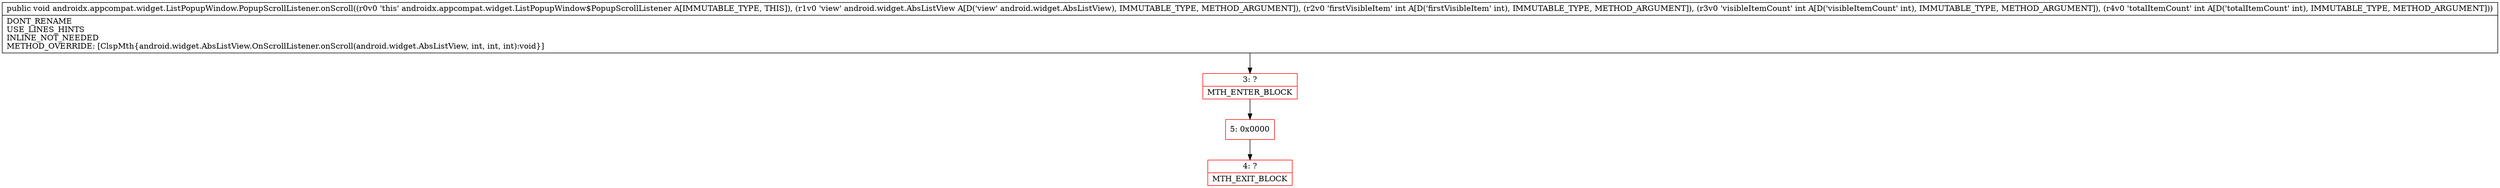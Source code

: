 digraph "CFG forandroidx.appcompat.widget.ListPopupWindow.PopupScrollListener.onScroll(Landroid\/widget\/AbsListView;III)V" {
subgraph cluster_Region_669628780 {
label = "R(0)";
node [shape=record,color=blue];
}
Node_3 [shape=record,color=red,label="{3\:\ ?|MTH_ENTER_BLOCK\l}"];
Node_5 [shape=record,color=red,label="{5\:\ 0x0000}"];
Node_4 [shape=record,color=red,label="{4\:\ ?|MTH_EXIT_BLOCK\l}"];
MethodNode[shape=record,label="{public void androidx.appcompat.widget.ListPopupWindow.PopupScrollListener.onScroll((r0v0 'this' androidx.appcompat.widget.ListPopupWindow$PopupScrollListener A[IMMUTABLE_TYPE, THIS]), (r1v0 'view' android.widget.AbsListView A[D('view' android.widget.AbsListView), IMMUTABLE_TYPE, METHOD_ARGUMENT]), (r2v0 'firstVisibleItem' int A[D('firstVisibleItem' int), IMMUTABLE_TYPE, METHOD_ARGUMENT]), (r3v0 'visibleItemCount' int A[D('visibleItemCount' int), IMMUTABLE_TYPE, METHOD_ARGUMENT]), (r4v0 'totalItemCount' int A[D('totalItemCount' int), IMMUTABLE_TYPE, METHOD_ARGUMENT]))  | DONT_RENAME\lUSE_LINES_HINTS\lINLINE_NOT_NEEDED\lMETHOD_OVERRIDE: [ClspMth\{android.widget.AbsListView.OnScrollListener.onScroll(android.widget.AbsListView, int, int, int):void\}]\l}"];
MethodNode -> Node_3;Node_3 -> Node_5;
Node_5 -> Node_4;
}

